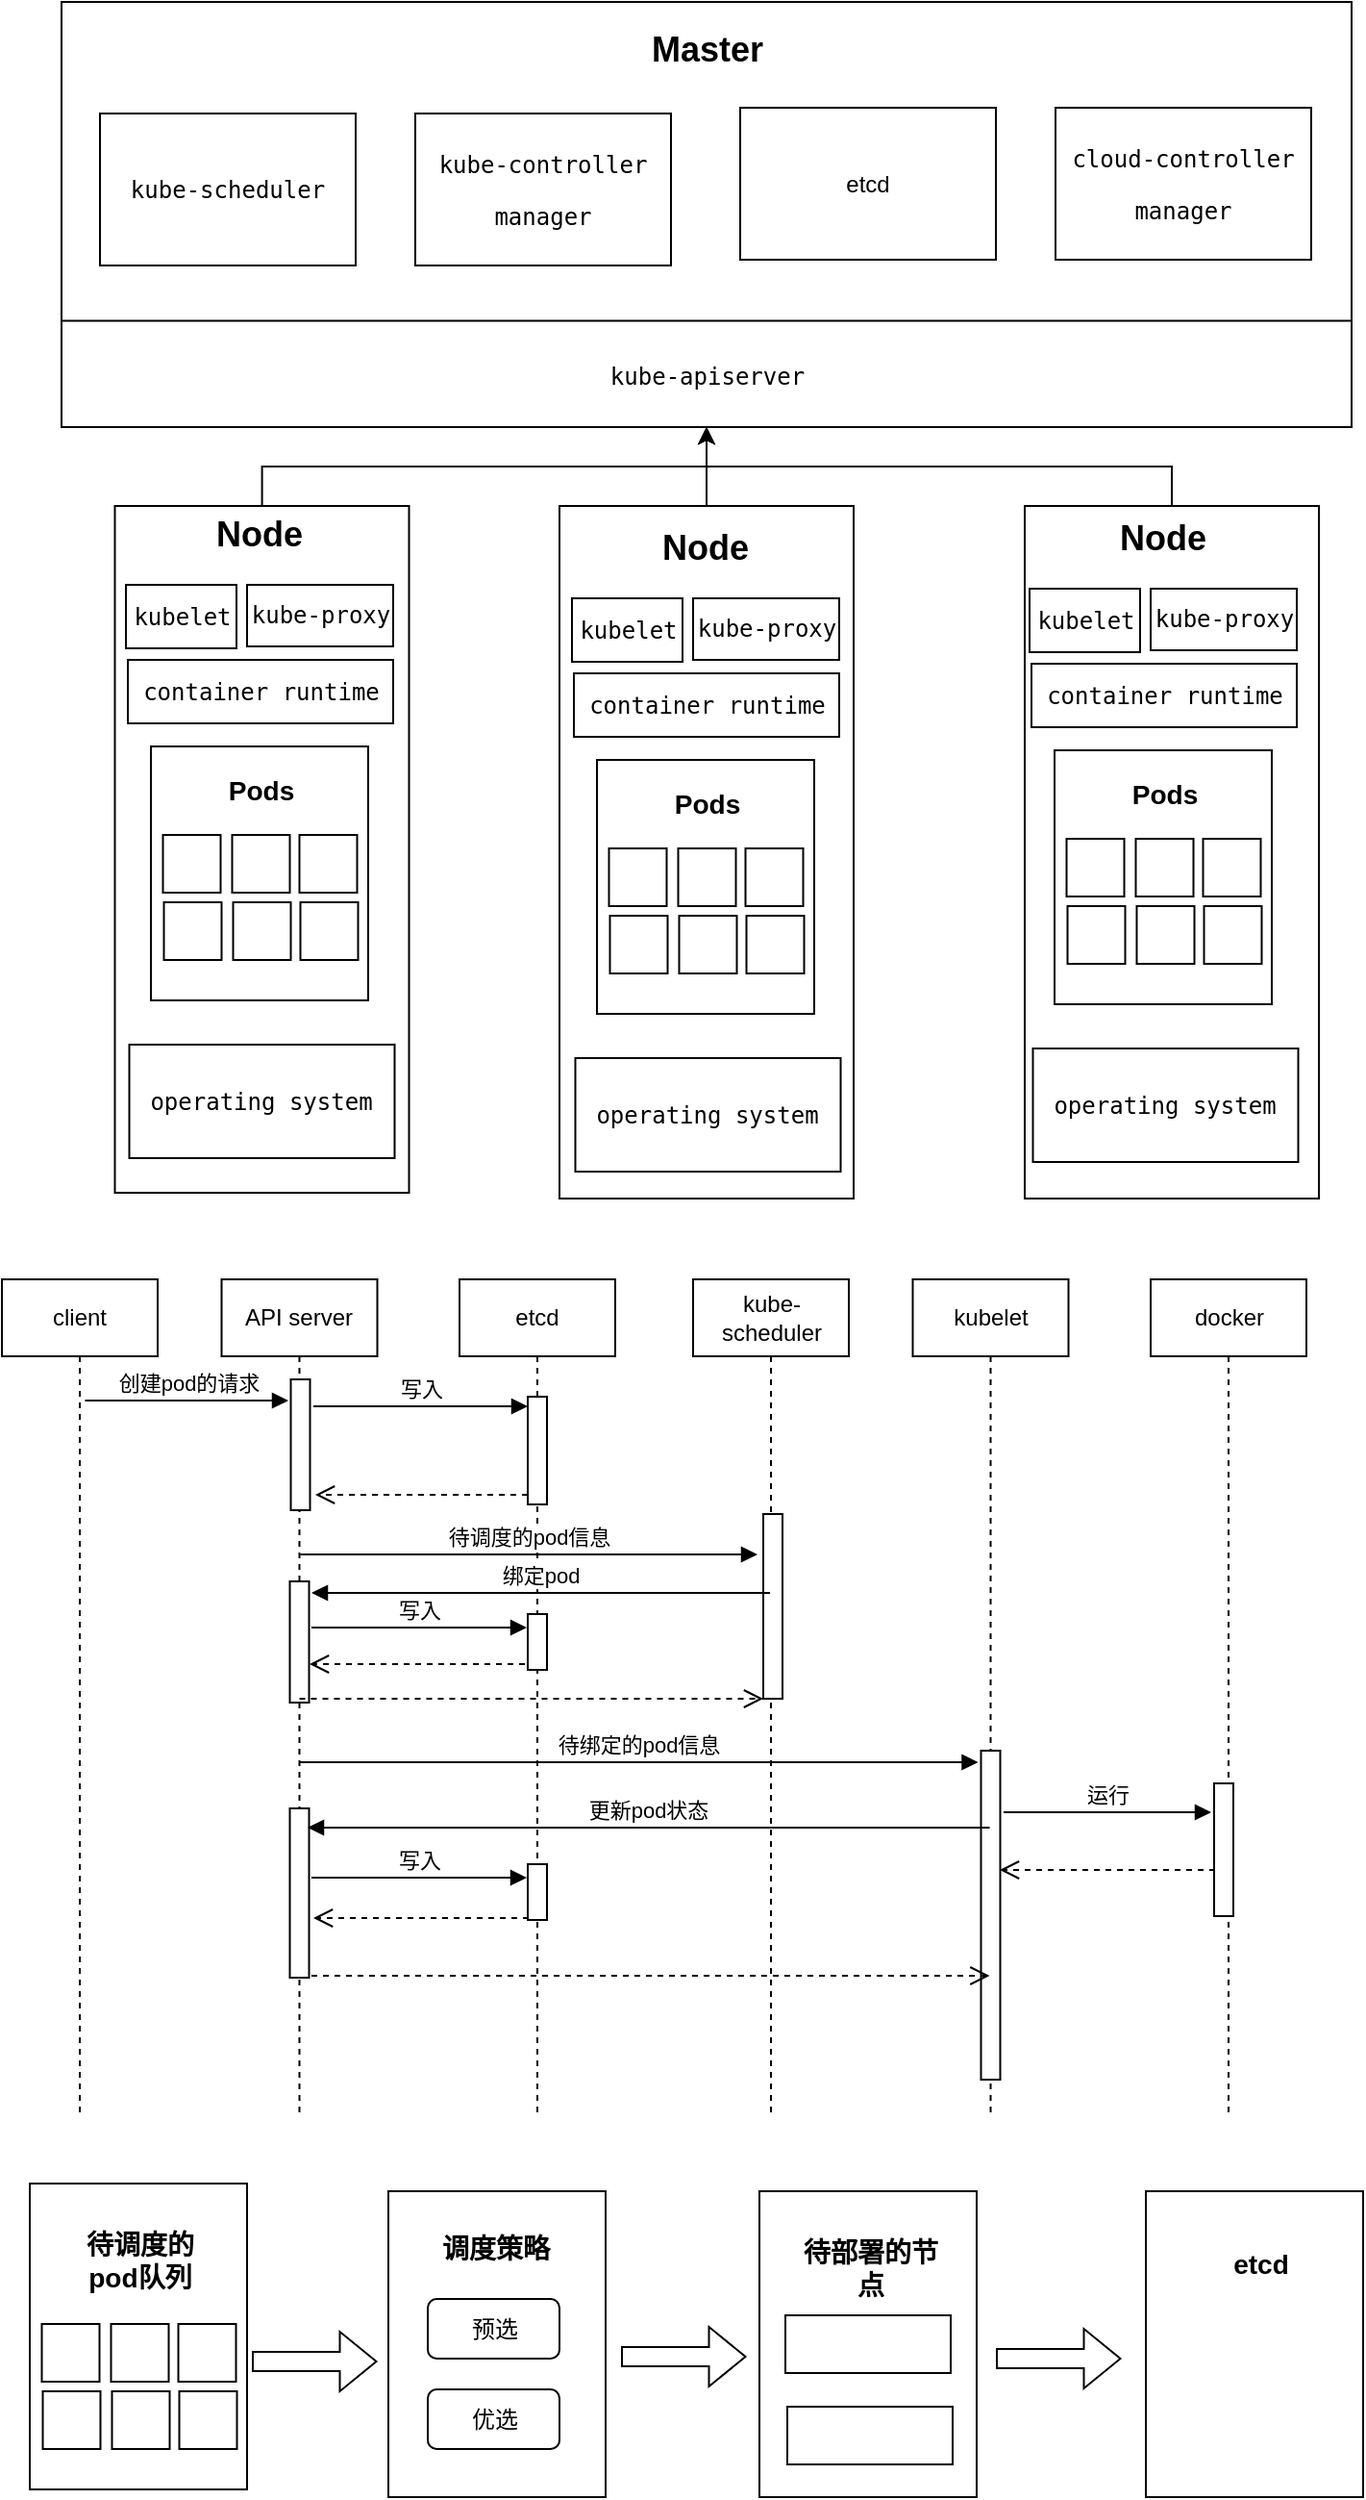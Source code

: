 <mxfile version="24.4.8" type="github">
  <diagram name="第 1 页" id="wH5PDqUqGCJ1FevBNGRv">
    <mxGraphModel dx="1306" dy="658" grid="0" gridSize="10" guides="1" tooltips="1" connect="1" arrows="1" fold="1" page="1" pageScale="1" pageWidth="827" pageHeight="1169" math="0" shadow="0">
      <root>
        <mxCell id="0" />
        <mxCell id="1" parent="0" />
        <mxCell id="e2egEsfc0hDd3P4DWXBd-1" value="&lt;h2 style=&quot;line-height: 170%;&quot;&gt;&lt;br&gt;&lt;/h2&gt;" style="rounded=0;whiteSpace=wrap;html=1;" parent="1" vertex="1">
          <mxGeometry x="70" y="118" width="671" height="221" as="geometry" />
        </mxCell>
        <mxCell id="e2egEsfc0hDd3P4DWXBd-2" value="&lt;pre&gt;kube-scheduler&lt;/pre&gt;" style="rounded=0;whiteSpace=wrap;html=1;" parent="1" vertex="1">
          <mxGeometry x="90" y="176" width="133" height="79" as="geometry" />
        </mxCell>
        <mxCell id="e2egEsfc0hDd3P4DWXBd-3" value="&lt;h2&gt;Master&lt;/h2&gt;" style="text;strokeColor=none;align=center;fillColor=none;html=1;verticalAlign=middle;whiteSpace=wrap;rounded=0;" parent="1" vertex="1">
          <mxGeometry x="375.5" y="128" width="60" height="30" as="geometry" />
        </mxCell>
        <mxCell id="e2egEsfc0hDd3P4DWXBd-10" value="" style="endArrow=none;html=1;rounded=0;entryX=1;entryY=0.75;entryDx=0;entryDy=0;exitX=0;exitY=0.75;exitDx=0;exitDy=0;" parent="1" source="e2egEsfc0hDd3P4DWXBd-1" target="e2egEsfc0hDd3P4DWXBd-1" edge="1">
          <mxGeometry width="50" height="50" relative="1" as="geometry">
            <mxPoint x="69" y="290" as="sourcePoint" />
            <mxPoint x="469" y="384" as="targetPoint" />
          </mxGeometry>
        </mxCell>
        <mxCell id="e2egEsfc0hDd3P4DWXBd-11" value="&lt;pre&gt;kube-apiserver&lt;/pre&gt;" style="text;strokeColor=none;align=center;fillColor=none;html=1;verticalAlign=middle;whiteSpace=wrap;rounded=0;" parent="1" vertex="1">
          <mxGeometry x="319.5" y="298" width="172" height="30" as="geometry" />
        </mxCell>
        <mxCell id="e2egEsfc0hDd3P4DWXBd-12" value="&lt;pre&gt;&lt;pre&gt;kube-controller&lt;/pre&gt;&lt;pre&gt;manager&lt;/pre&gt;&lt;/pre&gt;" style="rounded=0;whiteSpace=wrap;html=1;" parent="1" vertex="1">
          <mxGeometry x="254" y="176" width="133" height="79" as="geometry" />
        </mxCell>
        <mxCell id="e2egEsfc0hDd3P4DWXBd-13" value="&lt;pre&gt;&lt;span style=&quot;font-family: Helvetica; white-space: normal;&quot;&gt;etcd&lt;/span&gt;&lt;br&gt;&lt;/pre&gt;" style="rounded=0;whiteSpace=wrap;html=1;" parent="1" vertex="1">
          <mxGeometry x="423" y="173" width="133" height="79" as="geometry" />
        </mxCell>
        <mxCell id="e2egEsfc0hDd3P4DWXBd-14" value="&lt;pre&gt;&lt;pre&gt;cloud-controller&lt;/pre&gt;&lt;pre&gt;manager&lt;/pre&gt;&lt;/pre&gt;" style="rounded=0;whiteSpace=wrap;html=1;" parent="1" vertex="1">
          <mxGeometry x="587" y="173" width="133" height="79" as="geometry" />
        </mxCell>
        <mxCell id="e2egEsfc0hDd3P4DWXBd-70" style="edgeStyle=orthogonalEdgeStyle;rounded=0;orthogonalLoop=1;jettySize=auto;html=1;entryX=0.5;entryY=1;entryDx=0;entryDy=0;" parent="1" source="e2egEsfc0hDd3P4DWXBd-15" target="e2egEsfc0hDd3P4DWXBd-1" edge="1">
          <mxGeometry relative="1" as="geometry" />
        </mxCell>
        <mxCell id="e2egEsfc0hDd3P4DWXBd-15" value="" style="rounded=0;whiteSpace=wrap;html=1;" parent="1" vertex="1">
          <mxGeometry x="97.75" y="380" width="153" height="357" as="geometry" />
        </mxCell>
        <mxCell id="e2egEsfc0hDd3P4DWXBd-16" value="&lt;h2&gt;Node&lt;/h2&gt;" style="text;strokeColor=none;align=center;fillColor=none;html=1;verticalAlign=middle;whiteSpace=wrap;rounded=0;" parent="1" vertex="1">
          <mxGeometry x="143" y="380" width="60" height="30" as="geometry" />
        </mxCell>
        <mxCell id="e2egEsfc0hDd3P4DWXBd-19" value="&lt;pre&gt;kubelet&lt;/pre&gt;" style="rounded=0;whiteSpace=wrap;html=1;" parent="1" vertex="1">
          <mxGeometry x="103.5" y="421" width="57.5" height="33" as="geometry" />
        </mxCell>
        <mxCell id="e2egEsfc0hDd3P4DWXBd-21" value="&lt;pre&gt;kube-proxy&lt;/pre&gt;" style="rounded=0;whiteSpace=wrap;html=1;" parent="1" vertex="1">
          <mxGeometry x="166.5" y="421" width="76" height="32" as="geometry" />
        </mxCell>
        <mxCell id="e2egEsfc0hDd3P4DWXBd-22" value="&lt;pre&gt;&lt;br&gt;&lt;/pre&gt;" style="rounded=0;whiteSpace=wrap;html=1;" parent="1" vertex="1">
          <mxGeometry x="116.5" y="505" width="113" height="132" as="geometry" />
        </mxCell>
        <mxCell id="e2egEsfc0hDd3P4DWXBd-23" value="&lt;h3&gt;Pods&lt;/h3&gt;" style="text;strokeColor=none;align=center;fillColor=none;html=1;verticalAlign=middle;whiteSpace=wrap;rounded=0;" parent="1" vertex="1">
          <mxGeometry x="143.5" y="513" width="60" height="30" as="geometry" />
        </mxCell>
        <mxCell id="e2egEsfc0hDd3P4DWXBd-24" value="" style="rounded=0;whiteSpace=wrap;html=1;" parent="1" vertex="1">
          <mxGeometry x="122.75" y="551" width="30" height="30" as="geometry" />
        </mxCell>
        <mxCell id="e2egEsfc0hDd3P4DWXBd-26" value="" style="rounded=0;whiteSpace=wrap;html=1;" parent="1" vertex="1">
          <mxGeometry x="158.75" y="551" width="30" height="30" as="geometry" />
        </mxCell>
        <mxCell id="e2egEsfc0hDd3P4DWXBd-27" value="" style="rounded=0;whiteSpace=wrap;html=1;" parent="1" vertex="1">
          <mxGeometry x="193.75" y="551" width="30" height="30" as="geometry" />
        </mxCell>
        <mxCell id="e2egEsfc0hDd3P4DWXBd-29" value="" style="rounded=0;whiteSpace=wrap;html=1;" parent="1" vertex="1">
          <mxGeometry x="123.25" y="586" width="30" height="30" as="geometry" />
        </mxCell>
        <mxCell id="e2egEsfc0hDd3P4DWXBd-30" value="" style="rounded=0;whiteSpace=wrap;html=1;" parent="1" vertex="1">
          <mxGeometry x="159.25" y="586" width="30" height="30" as="geometry" />
        </mxCell>
        <mxCell id="e2egEsfc0hDd3P4DWXBd-31" value="" style="rounded=0;whiteSpace=wrap;html=1;" parent="1" vertex="1">
          <mxGeometry x="194.25" y="586" width="30" height="30" as="geometry" />
        </mxCell>
        <mxCell id="e2egEsfc0hDd3P4DWXBd-39" value="&lt;pre&gt;container runtime&lt;/pre&gt;" style="rounded=0;whiteSpace=wrap;html=1;" parent="1" vertex="1">
          <mxGeometry x="104.5" y="460" width="138" height="33" as="geometry" />
        </mxCell>
        <mxCell id="e2egEsfc0hDd3P4DWXBd-40" value="&lt;pre&gt;operating system&lt;/pre&gt;" style="rounded=0;whiteSpace=wrap;html=1;" parent="1" vertex="1">
          <mxGeometry x="105.25" y="660" width="138" height="59" as="geometry" />
        </mxCell>
        <mxCell id="e2egEsfc0hDd3P4DWXBd-74" style="edgeStyle=orthogonalEdgeStyle;rounded=0;orthogonalLoop=1;jettySize=auto;html=1;entryX=0.5;entryY=1;entryDx=0;entryDy=0;" parent="1" source="e2egEsfc0hDd3P4DWXBd-41" target="e2egEsfc0hDd3P4DWXBd-1" edge="1">
          <mxGeometry relative="1" as="geometry" />
        </mxCell>
        <mxCell id="e2egEsfc0hDd3P4DWXBd-41" value="" style="rounded=0;whiteSpace=wrap;html=1;" parent="1" vertex="1">
          <mxGeometry x="329" y="380" width="153" height="360" as="geometry" />
        </mxCell>
        <mxCell id="e2egEsfc0hDd3P4DWXBd-42" value="&lt;h2&gt;Node&lt;/h2&gt;" style="text;strokeColor=none;align=center;fillColor=none;html=1;verticalAlign=middle;whiteSpace=wrap;rounded=0;" parent="1" vertex="1">
          <mxGeometry x="375" y="387" width="60" height="30" as="geometry" />
        </mxCell>
        <mxCell id="e2egEsfc0hDd3P4DWXBd-43" value="&lt;pre&gt;kubelet&lt;/pre&gt;" style="rounded=0;whiteSpace=wrap;html=1;" parent="1" vertex="1">
          <mxGeometry x="335.5" y="428" width="57.5" height="33" as="geometry" />
        </mxCell>
        <mxCell id="e2egEsfc0hDd3P4DWXBd-44" value="&lt;pre&gt;kube-proxy&lt;/pre&gt;" style="rounded=0;whiteSpace=wrap;html=1;" parent="1" vertex="1">
          <mxGeometry x="398.5" y="428" width="76" height="32" as="geometry" />
        </mxCell>
        <mxCell id="e2egEsfc0hDd3P4DWXBd-45" value="&lt;pre&gt;&lt;br&gt;&lt;/pre&gt;" style="rounded=0;whiteSpace=wrap;html=1;" parent="1" vertex="1">
          <mxGeometry x="348.5" y="512" width="113" height="132" as="geometry" />
        </mxCell>
        <mxCell id="e2egEsfc0hDd3P4DWXBd-46" value="&lt;h3&gt;Pods&lt;/h3&gt;" style="text;strokeColor=none;align=center;fillColor=none;html=1;verticalAlign=middle;whiteSpace=wrap;rounded=0;" parent="1" vertex="1">
          <mxGeometry x="375.5" y="520" width="60" height="30" as="geometry" />
        </mxCell>
        <mxCell id="e2egEsfc0hDd3P4DWXBd-47" value="" style="rounded=0;whiteSpace=wrap;html=1;" parent="1" vertex="1">
          <mxGeometry x="354.75" y="558" width="30" height="30" as="geometry" />
        </mxCell>
        <mxCell id="e2egEsfc0hDd3P4DWXBd-48" value="" style="rounded=0;whiteSpace=wrap;html=1;" parent="1" vertex="1">
          <mxGeometry x="390.75" y="558" width="30" height="30" as="geometry" />
        </mxCell>
        <mxCell id="e2egEsfc0hDd3P4DWXBd-49" value="" style="rounded=0;whiteSpace=wrap;html=1;" parent="1" vertex="1">
          <mxGeometry x="425.75" y="558" width="30" height="30" as="geometry" />
        </mxCell>
        <mxCell id="e2egEsfc0hDd3P4DWXBd-50" value="" style="rounded=0;whiteSpace=wrap;html=1;" parent="1" vertex="1">
          <mxGeometry x="355.25" y="593" width="30" height="30" as="geometry" />
        </mxCell>
        <mxCell id="e2egEsfc0hDd3P4DWXBd-51" value="" style="rounded=0;whiteSpace=wrap;html=1;" parent="1" vertex="1">
          <mxGeometry x="391.25" y="593" width="30" height="30" as="geometry" />
        </mxCell>
        <mxCell id="e2egEsfc0hDd3P4DWXBd-52" value="" style="rounded=0;whiteSpace=wrap;html=1;" parent="1" vertex="1">
          <mxGeometry x="426.25" y="593" width="30" height="30" as="geometry" />
        </mxCell>
        <mxCell id="e2egEsfc0hDd3P4DWXBd-53" value="&lt;pre&gt;container runtime&lt;/pre&gt;" style="rounded=0;whiteSpace=wrap;html=1;" parent="1" vertex="1">
          <mxGeometry x="336.5" y="467" width="138" height="33" as="geometry" />
        </mxCell>
        <mxCell id="e2egEsfc0hDd3P4DWXBd-54" value="&lt;pre&gt;operating system&lt;/pre&gt;" style="rounded=0;whiteSpace=wrap;html=1;" parent="1" vertex="1">
          <mxGeometry x="337.25" y="667" width="138" height="59" as="geometry" />
        </mxCell>
        <mxCell id="e2egEsfc0hDd3P4DWXBd-73" style="edgeStyle=orthogonalEdgeStyle;rounded=0;orthogonalLoop=1;jettySize=auto;html=1;entryX=0.5;entryY=1;entryDx=0;entryDy=0;" parent="1" source="e2egEsfc0hDd3P4DWXBd-55" target="e2egEsfc0hDd3P4DWXBd-1" edge="1">
          <mxGeometry relative="1" as="geometry" />
        </mxCell>
        <mxCell id="e2egEsfc0hDd3P4DWXBd-55" value="" style="rounded=0;whiteSpace=wrap;html=1;" parent="1" vertex="1">
          <mxGeometry x="571" y="380" width="153" height="360" as="geometry" />
        </mxCell>
        <mxCell id="e2egEsfc0hDd3P4DWXBd-56" value="&lt;h2&gt;Node&lt;/h2&gt;" style="text;strokeColor=none;align=center;fillColor=none;html=1;verticalAlign=middle;whiteSpace=wrap;rounded=0;" parent="1" vertex="1">
          <mxGeometry x="613" y="382" width="60" height="30" as="geometry" />
        </mxCell>
        <mxCell id="e2egEsfc0hDd3P4DWXBd-57" value="&lt;pre&gt;kubelet&lt;/pre&gt;" style="rounded=0;whiteSpace=wrap;html=1;" parent="1" vertex="1">
          <mxGeometry x="573.5" y="423" width="57.5" height="33" as="geometry" />
        </mxCell>
        <mxCell id="e2egEsfc0hDd3P4DWXBd-58" value="&lt;pre&gt;kube-proxy&lt;/pre&gt;" style="rounded=0;whiteSpace=wrap;html=1;" parent="1" vertex="1">
          <mxGeometry x="636.5" y="423" width="76" height="32" as="geometry" />
        </mxCell>
        <mxCell id="e2egEsfc0hDd3P4DWXBd-59" value="&lt;pre&gt;&lt;br&gt;&lt;/pre&gt;" style="rounded=0;whiteSpace=wrap;html=1;" parent="1" vertex="1">
          <mxGeometry x="586.5" y="507" width="113" height="132" as="geometry" />
        </mxCell>
        <mxCell id="e2egEsfc0hDd3P4DWXBd-60" value="&lt;h3&gt;Pods&lt;/h3&gt;" style="text;strokeColor=none;align=center;fillColor=none;html=1;verticalAlign=middle;whiteSpace=wrap;rounded=0;" parent="1" vertex="1">
          <mxGeometry x="613.5" y="515" width="60" height="30" as="geometry" />
        </mxCell>
        <mxCell id="e2egEsfc0hDd3P4DWXBd-61" value="" style="rounded=0;whiteSpace=wrap;html=1;" parent="1" vertex="1">
          <mxGeometry x="592.75" y="553" width="30" height="30" as="geometry" />
        </mxCell>
        <mxCell id="e2egEsfc0hDd3P4DWXBd-62" value="" style="rounded=0;whiteSpace=wrap;html=1;" parent="1" vertex="1">
          <mxGeometry x="628.75" y="553" width="30" height="30" as="geometry" />
        </mxCell>
        <mxCell id="e2egEsfc0hDd3P4DWXBd-63" value="" style="rounded=0;whiteSpace=wrap;html=1;" parent="1" vertex="1">
          <mxGeometry x="663.75" y="553" width="30" height="30" as="geometry" />
        </mxCell>
        <mxCell id="e2egEsfc0hDd3P4DWXBd-64" value="" style="rounded=0;whiteSpace=wrap;html=1;" parent="1" vertex="1">
          <mxGeometry x="593.25" y="588" width="30" height="30" as="geometry" />
        </mxCell>
        <mxCell id="e2egEsfc0hDd3P4DWXBd-65" value="" style="rounded=0;whiteSpace=wrap;html=1;" parent="1" vertex="1">
          <mxGeometry x="629.25" y="588" width="30" height="30" as="geometry" />
        </mxCell>
        <mxCell id="e2egEsfc0hDd3P4DWXBd-66" value="" style="rounded=0;whiteSpace=wrap;html=1;" parent="1" vertex="1">
          <mxGeometry x="664.25" y="588" width="30" height="30" as="geometry" />
        </mxCell>
        <mxCell id="e2egEsfc0hDd3P4DWXBd-67" value="&lt;pre&gt;container runtime&lt;/pre&gt;" style="rounded=0;whiteSpace=wrap;html=1;" parent="1" vertex="1">
          <mxGeometry x="574.5" y="462" width="138" height="33" as="geometry" />
        </mxCell>
        <mxCell id="e2egEsfc0hDd3P4DWXBd-68" value="&lt;pre&gt;operating system&lt;/pre&gt;" style="rounded=0;whiteSpace=wrap;html=1;" parent="1" vertex="1">
          <mxGeometry x="575.25" y="662" width="138" height="59" as="geometry" />
        </mxCell>
        <mxCell id="70zg-Wr7ftalEUocuVIk-8" value="client" style="shape=umlLifeline;perimeter=lifelinePerimeter;whiteSpace=wrap;html=1;container=1;dropTarget=0;collapsible=0;recursiveResize=0;outlineConnect=0;portConstraint=eastwest;newEdgeStyle={&quot;curved&quot;:0,&quot;rounded&quot;:0};" vertex="1" parent="1">
          <mxGeometry x="39" y="782" width="81" height="436" as="geometry" />
        </mxCell>
        <mxCell id="70zg-Wr7ftalEUocuVIk-13" value="API server" style="shape=umlLifeline;perimeter=lifelinePerimeter;whiteSpace=wrap;html=1;container=1;dropTarget=0;collapsible=0;recursiveResize=0;outlineConnect=0;portConstraint=eastwest;newEdgeStyle={&quot;curved&quot;:0,&quot;rounded&quot;:0};" vertex="1" parent="1">
          <mxGeometry x="153.25" y="782" width="81" height="436" as="geometry" />
        </mxCell>
        <mxCell id="70zg-Wr7ftalEUocuVIk-22" value="" style="html=1;points=[[0,0,0,0,5],[0,1,0,0,-5],[1,0,0,0,5],[1,1,0,0,-5]];perimeter=orthogonalPerimeter;outlineConnect=0;targetShapes=umlLifeline;portConstraint=eastwest;newEdgeStyle={&quot;curved&quot;:0,&quot;rounded&quot;:0};" vertex="1" parent="70zg-Wr7ftalEUocuVIk-13">
          <mxGeometry x="36" y="52" width="10" height="68" as="geometry" />
        </mxCell>
        <mxCell id="70zg-Wr7ftalEUocuVIk-25" value="" style="html=1;points=[[0,0,0,0,5],[0,1,0,0,-5],[1,0,0,0,5],[1,1,0,0,-5]];perimeter=orthogonalPerimeter;outlineConnect=0;targetShapes=umlLifeline;portConstraint=eastwest;newEdgeStyle={&quot;curved&quot;:0,&quot;rounded&quot;:0};" vertex="1" parent="70zg-Wr7ftalEUocuVIk-13">
          <mxGeometry x="35.5" y="157" width="10" height="63" as="geometry" />
        </mxCell>
        <mxCell id="70zg-Wr7ftalEUocuVIk-37" value="" style="html=1;points=[[0,0,0,0,5],[0,1,0,0,-5],[1,0,0,0,5],[1,1,0,0,-5]];perimeter=orthogonalPerimeter;outlineConnect=0;targetShapes=umlLifeline;portConstraint=eastwest;newEdgeStyle={&quot;curved&quot;:0,&quot;rounded&quot;:0};" vertex="1" parent="70zg-Wr7ftalEUocuVIk-13">
          <mxGeometry x="35.5" y="275" width="10" height="88" as="geometry" />
        </mxCell>
        <mxCell id="70zg-Wr7ftalEUocuVIk-14" value="etcd" style="shape=umlLifeline;perimeter=lifelinePerimeter;whiteSpace=wrap;html=1;container=1;dropTarget=0;collapsible=0;recursiveResize=0;outlineConnect=0;portConstraint=eastwest;newEdgeStyle={&quot;curved&quot;:0,&quot;rounded&quot;:0};" vertex="1" parent="1">
          <mxGeometry x="277" y="782" width="81" height="436" as="geometry" />
        </mxCell>
        <mxCell id="70zg-Wr7ftalEUocuVIk-18" value="" style="html=1;points=[[0,0,0,0,5],[0,1,0,0,-5],[1,0,0,0,5],[1,1,0,0,-5]];perimeter=orthogonalPerimeter;outlineConnect=0;targetShapes=umlLifeline;portConstraint=eastwest;newEdgeStyle={&quot;curved&quot;:0,&quot;rounded&quot;:0};" vertex="1" parent="70zg-Wr7ftalEUocuVIk-14">
          <mxGeometry x="35.5" y="61" width="10" height="56" as="geometry" />
        </mxCell>
        <mxCell id="70zg-Wr7ftalEUocuVIk-28" value="" style="html=1;points=[[0,0,0,0,5],[0,1,0,0,-5],[1,0,0,0,5],[1,1,0,0,-5]];perimeter=orthogonalPerimeter;outlineConnect=0;targetShapes=umlLifeline;portConstraint=eastwest;newEdgeStyle={&quot;curved&quot;:0,&quot;rounded&quot;:0};" vertex="1" parent="70zg-Wr7ftalEUocuVIk-14">
          <mxGeometry x="35.5" y="174" width="10" height="29" as="geometry" />
        </mxCell>
        <mxCell id="70zg-Wr7ftalEUocuVIk-39" value="" style="html=1;points=[[0,0,0,0,5],[0,1,0,0,-5],[1,0,0,0,5],[1,1,0,0,-5]];perimeter=orthogonalPerimeter;outlineConnect=0;targetShapes=umlLifeline;portConstraint=eastwest;newEdgeStyle={&quot;curved&quot;:0,&quot;rounded&quot;:0};" vertex="1" parent="70zg-Wr7ftalEUocuVIk-14">
          <mxGeometry x="35.5" y="304" width="10" height="29" as="geometry" />
        </mxCell>
        <mxCell id="70zg-Wr7ftalEUocuVIk-15" value="kube-scheduler" style="shape=umlLifeline;perimeter=lifelinePerimeter;whiteSpace=wrap;html=1;container=1;dropTarget=0;collapsible=0;recursiveResize=0;outlineConnect=0;portConstraint=eastwest;newEdgeStyle={&quot;curved&quot;:0,&quot;rounded&quot;:0};" vertex="1" parent="1">
          <mxGeometry x="398.5" y="782" width="81" height="436" as="geometry" />
        </mxCell>
        <mxCell id="70zg-Wr7ftalEUocuVIk-23" value="" style="html=1;points=[[0,0,0,0,5],[0,1,0,0,-5],[1,0,0,0,5],[1,1,0,0,-5]];perimeter=orthogonalPerimeter;outlineConnect=0;targetShapes=umlLifeline;portConstraint=eastwest;newEdgeStyle={&quot;curved&quot;:0,&quot;rounded&quot;:0};" vertex="1" parent="70zg-Wr7ftalEUocuVIk-15">
          <mxGeometry x="36.5" y="122" width="10" height="96" as="geometry" />
        </mxCell>
        <mxCell id="70zg-Wr7ftalEUocuVIk-16" value="kubelet" style="shape=umlLifeline;perimeter=lifelinePerimeter;whiteSpace=wrap;html=1;container=1;dropTarget=0;collapsible=0;recursiveResize=0;outlineConnect=0;portConstraint=eastwest;newEdgeStyle={&quot;curved&quot;:0,&quot;rounded&quot;:0};" vertex="1" parent="1">
          <mxGeometry x="512.75" y="782" width="81" height="436" as="geometry" />
        </mxCell>
        <mxCell id="70zg-Wr7ftalEUocuVIk-34" value="" style="html=1;points=[[0,0,0,0,5],[0,1,0,0,-5],[1,0,0,0,5],[1,1,0,0,-5]];perimeter=orthogonalPerimeter;outlineConnect=0;targetShapes=umlLifeline;portConstraint=eastwest;newEdgeStyle={&quot;curved&quot;:0,&quot;rounded&quot;:0};" vertex="1" parent="70zg-Wr7ftalEUocuVIk-16">
          <mxGeometry x="35.5" y="245" width="10" height="171" as="geometry" />
        </mxCell>
        <mxCell id="70zg-Wr7ftalEUocuVIk-17" value="docker" style="shape=umlLifeline;perimeter=lifelinePerimeter;whiteSpace=wrap;html=1;container=1;dropTarget=0;collapsible=0;recursiveResize=0;outlineConnect=0;portConstraint=eastwest;newEdgeStyle={&quot;curved&quot;:0,&quot;rounded&quot;:0};" vertex="1" parent="1">
          <mxGeometry x="636.5" y="782" width="81" height="436" as="geometry" />
        </mxCell>
        <mxCell id="70zg-Wr7ftalEUocuVIk-42" value="" style="html=1;points=[[0,0,0,0,5],[0,1,0,0,-5],[1,0,0,0,5],[1,1,0,0,-5]];perimeter=orthogonalPerimeter;outlineConnect=0;targetShapes=umlLifeline;portConstraint=eastwest;newEdgeStyle={&quot;curved&quot;:0,&quot;rounded&quot;:0};" vertex="1" parent="70zg-Wr7ftalEUocuVIk-17">
          <mxGeometry x="33" y="262" width="10" height="69" as="geometry" />
        </mxCell>
        <mxCell id="70zg-Wr7ftalEUocuVIk-21" value="创建pod的请求" style="html=1;verticalAlign=bottom;endArrow=block;curved=0;rounded=0;" edge="1" parent="1">
          <mxGeometry x="0.009" relative="1" as="geometry">
            <mxPoint x="82.25" y="845" as="sourcePoint" />
            <mxPoint x="188" y="845" as="targetPoint" />
            <mxPoint as="offset" />
          </mxGeometry>
        </mxCell>
        <mxCell id="70zg-Wr7ftalEUocuVIk-19" value="写入" style="html=1;verticalAlign=bottom;endArrow=block;curved=0;rounded=0;entryX=0;entryY=0;entryDx=0;entryDy=5;" edge="1" target="70zg-Wr7ftalEUocuVIk-18" parent="1">
          <mxGeometry relative="1" as="geometry">
            <mxPoint x="201" y="848" as="sourcePoint" />
          </mxGeometry>
        </mxCell>
        <mxCell id="70zg-Wr7ftalEUocuVIk-20" value="" style="html=1;verticalAlign=bottom;endArrow=open;dashed=1;endSize=8;curved=0;rounded=0;exitX=0;exitY=1;exitDx=0;exitDy=-5;" edge="1" source="70zg-Wr7ftalEUocuVIk-18" parent="1">
          <mxGeometry relative="1" as="geometry">
            <mxPoint x="202" y="894" as="targetPoint" />
          </mxGeometry>
        </mxCell>
        <mxCell id="70zg-Wr7ftalEUocuVIk-24" value="待调度的pod信息" style="html=1;verticalAlign=bottom;endArrow=block;curved=0;rounded=0;" edge="1" parent="1">
          <mxGeometry width="80" relative="1" as="geometry">
            <mxPoint x="194.25" y="925" as="sourcePoint" />
            <mxPoint x="432" y="925" as="targetPoint" />
          </mxGeometry>
        </mxCell>
        <mxCell id="70zg-Wr7ftalEUocuVIk-27" value="绑定pod" style="html=1;verticalAlign=bottom;endArrow=block;curved=0;rounded=0;" edge="1" parent="1" source="70zg-Wr7ftalEUocuVIk-15">
          <mxGeometry width="80" relative="1" as="geometry">
            <mxPoint x="294.75" y="945" as="sourcePoint" />
            <mxPoint x="200" y="945" as="targetPoint" />
          </mxGeometry>
        </mxCell>
        <mxCell id="70zg-Wr7ftalEUocuVIk-30" value="写入" style="html=1;verticalAlign=bottom;endArrow=block;curved=0;rounded=0;" edge="1" parent="1">
          <mxGeometry width="80" relative="1" as="geometry">
            <mxPoint x="200" y="963" as="sourcePoint" />
            <mxPoint x="312" y="963" as="targetPoint" />
          </mxGeometry>
        </mxCell>
        <mxCell id="70zg-Wr7ftalEUocuVIk-32" value="" style="html=1;verticalAlign=bottom;endArrow=open;dashed=1;endSize=8;curved=0;rounded=0;" edge="1" parent="1">
          <mxGeometry relative="1" as="geometry">
            <mxPoint x="311" y="982" as="sourcePoint" />
            <mxPoint x="199" y="982" as="targetPoint" />
          </mxGeometry>
        </mxCell>
        <mxCell id="70zg-Wr7ftalEUocuVIk-33" value="" style="html=1;verticalAlign=bottom;endArrow=open;dashed=1;endSize=8;curved=0;rounded=0;" edge="1" parent="1" source="70zg-Wr7ftalEUocuVIk-13" target="70zg-Wr7ftalEUocuVIk-23">
          <mxGeometry relative="1" as="geometry">
            <mxPoint x="303" y="1022" as="sourcePoint" />
            <mxPoint x="223" y="1022" as="targetPoint" />
          </mxGeometry>
        </mxCell>
        <mxCell id="70zg-Wr7ftalEUocuVIk-36" value="待绑定的pod信息" style="html=1;verticalAlign=bottom;endArrow=block;curved=0;rounded=0;" edge="1" parent="1" source="70zg-Wr7ftalEUocuVIk-13">
          <mxGeometry width="80" relative="1" as="geometry">
            <mxPoint x="309" y="1033" as="sourcePoint" />
            <mxPoint x="546.75" y="1033" as="targetPoint" />
          </mxGeometry>
        </mxCell>
        <mxCell id="70zg-Wr7ftalEUocuVIk-38" value="更新pod状态" style="html=1;verticalAlign=bottom;endArrow=block;curved=0;rounded=0;" edge="1" parent="1" source="70zg-Wr7ftalEUocuVIk-16">
          <mxGeometry x="0.002" width="80" relative="1" as="geometry">
            <mxPoint x="437" y="1067" as="sourcePoint" />
            <mxPoint x="198" y="1067" as="targetPoint" />
            <mxPoint as="offset" />
          </mxGeometry>
        </mxCell>
        <mxCell id="70zg-Wr7ftalEUocuVIk-40" value="写入" style="html=1;verticalAlign=bottom;endArrow=block;curved=0;rounded=0;" edge="1" parent="1">
          <mxGeometry width="80" relative="1" as="geometry">
            <mxPoint x="200" y="1093" as="sourcePoint" />
            <mxPoint x="312" y="1093" as="targetPoint" />
          </mxGeometry>
        </mxCell>
        <mxCell id="70zg-Wr7ftalEUocuVIk-41" value="" style="html=1;verticalAlign=bottom;endArrow=open;dashed=1;endSize=8;curved=0;rounded=0;" edge="1" parent="1">
          <mxGeometry relative="1" as="geometry">
            <mxPoint x="313" y="1114" as="sourcePoint" />
            <mxPoint x="201" y="1114" as="targetPoint" />
          </mxGeometry>
        </mxCell>
        <mxCell id="70zg-Wr7ftalEUocuVIk-43" value="运行" style="html=1;verticalAlign=bottom;endArrow=block;curved=0;rounded=0;" edge="1" parent="1">
          <mxGeometry width="80" relative="1" as="geometry">
            <mxPoint x="560" y="1059" as="sourcePoint" />
            <mxPoint x="668" y="1059" as="targetPoint" />
          </mxGeometry>
        </mxCell>
        <mxCell id="70zg-Wr7ftalEUocuVIk-44" value="" style="html=1;verticalAlign=bottom;endArrow=open;dashed=1;endSize=8;curved=0;rounded=0;" edge="1" parent="1">
          <mxGeometry relative="1" as="geometry">
            <mxPoint x="670" y="1089" as="sourcePoint" />
            <mxPoint x="558" y="1089" as="targetPoint" />
          </mxGeometry>
        </mxCell>
        <mxCell id="70zg-Wr7ftalEUocuVIk-45" value="" style="html=1;verticalAlign=bottom;endArrow=open;dashed=1;endSize=8;curved=0;rounded=0;" edge="1" parent="1" target="70zg-Wr7ftalEUocuVIk-16">
          <mxGeometry relative="1" as="geometry">
            <mxPoint x="200" y="1144" as="sourcePoint" />
            <mxPoint x="499.75" y="1144" as="targetPoint" />
          </mxGeometry>
        </mxCell>
        <mxCell id="70zg-Wr7ftalEUocuVIk-47" value="&lt;pre&gt;&lt;br&gt;&lt;/pre&gt;" style="rounded=0;whiteSpace=wrap;html=1;" vertex="1" parent="1">
          <mxGeometry x="53.5" y="1252" width="113" height="159" as="geometry" />
        </mxCell>
        <mxCell id="70zg-Wr7ftalEUocuVIk-48" value="&lt;h3&gt;待调度的pod队列&lt;/h3&gt;" style="text;strokeColor=none;align=center;fillColor=none;html=1;verticalAlign=middle;whiteSpace=wrap;rounded=0;" vertex="1" parent="1">
          <mxGeometry x="70" y="1277" width="82" height="30" as="geometry" />
        </mxCell>
        <mxCell id="70zg-Wr7ftalEUocuVIk-49" value="" style="rounded=0;whiteSpace=wrap;html=1;" vertex="1" parent="1">
          <mxGeometry x="59.75" y="1325" width="30" height="30" as="geometry" />
        </mxCell>
        <mxCell id="70zg-Wr7ftalEUocuVIk-50" value="" style="rounded=0;whiteSpace=wrap;html=1;" vertex="1" parent="1">
          <mxGeometry x="95.75" y="1325" width="30" height="30" as="geometry" />
        </mxCell>
        <mxCell id="70zg-Wr7ftalEUocuVIk-51" value="" style="rounded=0;whiteSpace=wrap;html=1;" vertex="1" parent="1">
          <mxGeometry x="130.75" y="1325" width="30" height="30" as="geometry" />
        </mxCell>
        <mxCell id="70zg-Wr7ftalEUocuVIk-52" value="" style="rounded=0;whiteSpace=wrap;html=1;" vertex="1" parent="1">
          <mxGeometry x="60.25" y="1360" width="30" height="30" as="geometry" />
        </mxCell>
        <mxCell id="70zg-Wr7ftalEUocuVIk-53" value="" style="rounded=0;whiteSpace=wrap;html=1;" vertex="1" parent="1">
          <mxGeometry x="96.25" y="1360" width="30" height="30" as="geometry" />
        </mxCell>
        <mxCell id="70zg-Wr7ftalEUocuVIk-54" value="" style="rounded=0;whiteSpace=wrap;html=1;" vertex="1" parent="1">
          <mxGeometry x="131.25" y="1360" width="30" height="30" as="geometry" />
        </mxCell>
        <mxCell id="70zg-Wr7ftalEUocuVIk-55" value="" style="shape=flexArrow;endArrow=classic;html=1;rounded=0;" edge="1" parent="1">
          <mxGeometry width="50" height="50" relative="1" as="geometry">
            <mxPoint x="169" y="1344.5" as="sourcePoint" />
            <mxPoint x="234.25" y="1344.5" as="targetPoint" />
          </mxGeometry>
        </mxCell>
        <mxCell id="70zg-Wr7ftalEUocuVIk-56" value="&lt;pre&gt;&lt;br&gt;&lt;/pre&gt;" style="rounded=0;whiteSpace=wrap;html=1;" vertex="1" parent="1">
          <mxGeometry x="240" y="1256" width="113" height="159" as="geometry" />
        </mxCell>
        <mxCell id="70zg-Wr7ftalEUocuVIk-57" value="&lt;h3&gt;调度策略&lt;/h3&gt;" style="text;strokeColor=none;align=center;fillColor=none;html=1;verticalAlign=middle;whiteSpace=wrap;rounded=0;" vertex="1" parent="1">
          <mxGeometry x="255.25" y="1271" width="82" height="30" as="geometry" />
        </mxCell>
        <mxCell id="70zg-Wr7ftalEUocuVIk-58" value="预选" style="rounded=1;whiteSpace=wrap;html=1;" vertex="1" parent="1">
          <mxGeometry x="260.5" y="1312" width="68.5" height="31" as="geometry" />
        </mxCell>
        <mxCell id="70zg-Wr7ftalEUocuVIk-59" value="优选" style="rounded=1;whiteSpace=wrap;html=1;" vertex="1" parent="1">
          <mxGeometry x="260.5" y="1359" width="68.5" height="31" as="geometry" />
        </mxCell>
        <mxCell id="70zg-Wr7ftalEUocuVIk-61" value="" style="shape=flexArrow;endArrow=classic;html=1;rounded=0;" edge="1" parent="1">
          <mxGeometry width="50" height="50" relative="1" as="geometry">
            <mxPoint x="361" y="1342" as="sourcePoint" />
            <mxPoint x="426.25" y="1342" as="targetPoint" />
          </mxGeometry>
        </mxCell>
        <mxCell id="70zg-Wr7ftalEUocuVIk-62" value="&lt;pre&gt;&lt;br&gt;&lt;/pre&gt;" style="rounded=0;whiteSpace=wrap;html=1;" vertex="1" parent="1">
          <mxGeometry x="433" y="1256" width="113" height="159" as="geometry" />
        </mxCell>
        <mxCell id="70zg-Wr7ftalEUocuVIk-63" value="&lt;h3&gt;待部署的节点&lt;/h3&gt;" style="text;strokeColor=none;align=center;fillColor=none;html=1;verticalAlign=middle;whiteSpace=wrap;rounded=0;" vertex="1" parent="1">
          <mxGeometry x="449.5" y="1281" width="82" height="30" as="geometry" />
        </mxCell>
        <mxCell id="70zg-Wr7ftalEUocuVIk-69" value="" style="rounded=0;whiteSpace=wrap;html=1;" vertex="1" parent="1">
          <mxGeometry x="446.5" y="1320.5" width="86" height="30" as="geometry" />
        </mxCell>
        <mxCell id="70zg-Wr7ftalEUocuVIk-71" value="" style="rounded=0;whiteSpace=wrap;html=1;" vertex="1" parent="1">
          <mxGeometry x="447.5" y="1368" width="86" height="30" as="geometry" />
        </mxCell>
        <mxCell id="70zg-Wr7ftalEUocuVIk-72" value="" style="shape=flexArrow;endArrow=classic;html=1;rounded=0;" edge="1" parent="1">
          <mxGeometry width="50" height="50" relative="1" as="geometry">
            <mxPoint x="556" y="1343" as="sourcePoint" />
            <mxPoint x="621.25" y="1343" as="targetPoint" />
          </mxGeometry>
        </mxCell>
        <mxCell id="70zg-Wr7ftalEUocuVIk-73" value="&lt;pre&gt;&lt;br&gt;&lt;/pre&gt;" style="rounded=0;whiteSpace=wrap;html=1;" vertex="1" parent="1">
          <mxGeometry x="634" y="1256" width="113" height="159" as="geometry" />
        </mxCell>
        <mxCell id="70zg-Wr7ftalEUocuVIk-74" value="&lt;h3&gt;etcd&lt;/h3&gt;" style="text;strokeColor=none;align=center;fillColor=none;html=1;verticalAlign=middle;whiteSpace=wrap;rounded=0;" vertex="1" parent="1">
          <mxGeometry x="653" y="1279" width="82" height="30" as="geometry" />
        </mxCell>
      </root>
    </mxGraphModel>
  </diagram>
</mxfile>
